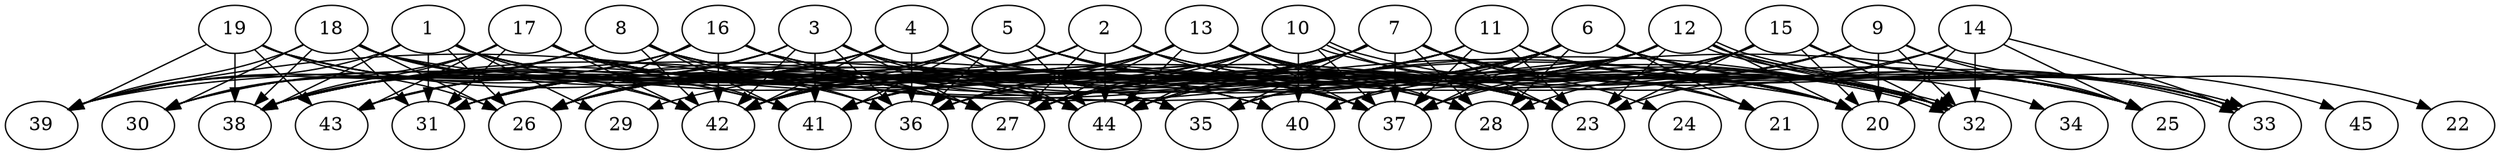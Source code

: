 // DAG (tier=3-complex, mode=compute, n=45, ccr=0.456, fat=0.855, density=0.719, regular=0.250, jump=0.264, mindata=1048576, maxdata=16777216)
// DAG automatically generated by daggen at Sun Aug 24 16:33:34 2025
// /home/ermia/Project/Environments/daggen/bin/daggen --dot --ccr 0.456 --fat 0.855 --regular 0.250 --density 0.719 --jump 0.264 --mindata 1048576 --maxdata 16777216 -n 45 
digraph G {
  1 [size="273271658116620064", alpha="0.16", expect_size="136635829058310032"]
  1 -> 26 [size ="143014366281728"]
  1 -> 27 [size ="143014366281728"]
  1 -> 28 [size ="143014366281728"]
  1 -> 29 [size ="143014366281728"]
  1 -> 31 [size ="143014366281728"]
  1 -> 38 [size ="143014366281728"]
  1 -> 39 [size ="143014366281728"]
  1 -> 40 [size ="143014366281728"]
  1 -> 42 [size ="143014366281728"]
  1 -> 44 [size ="143014366281728"]
  2 [size="2927447317730557952", alpha="0.19", expect_size="1463723658865278976"]
  2 -> 20 [size ="16371282870272"]
  2 -> 27 [size ="16371282870272"]
  2 -> 31 [size ="16371282870272"]
  2 -> 32 [size ="16371282870272"]
  2 -> 37 [size ="16371282870272"]
  2 -> 38 [size ="16371282870272"]
  2 -> 42 [size ="16371282870272"]
  2 -> 44 [size ="16371282870272"]
  3 [size="647114847596466", alpha="0.00", expect_size="323557423798233"]
  3 -> 23 [size ="10372882890752"]
  3 -> 27 [size ="10372882890752"]
  3 -> 31 [size ="10372882890752"]
  3 -> 36 [size ="10372882890752"]
  3 -> 37 [size ="10372882890752"]
  3 -> 38 [size ="10372882890752"]
  3 -> 41 [size ="10372882890752"]
  3 -> 42 [size ="10372882890752"]
  3 -> 43 [size ="10372882890752"]
  3 -> 44 [size ="10372882890752"]
  4 [size="458625092887232118784", alpha="0.06", expect_size="229312546443616059392"]
  4 -> 23 [size ="475767964172288"]
  4 -> 26 [size ="475767964172288"]
  4 -> 28 [size ="475767964172288"]
  4 -> 30 [size ="475767964172288"]
  4 -> 32 [size ="475767964172288"]
  4 -> 36 [size ="475767964172288"]
  4 -> 37 [size ="475767964172288"]
  4 -> 38 [size ="475767964172288"]
  4 -> 42 [size ="475767964172288"]
  4 -> 43 [size ="475767964172288"]
  4 -> 44 [size ="475767964172288"]
  5 [size="84826191818472320", alpha="0.19", expect_size="42413095909236160"]
  5 -> 21 [size ="163438571552768"]
  5 -> 23 [size ="163438571552768"]
  5 -> 26 [size ="163438571552768"]
  5 -> 32 [size ="163438571552768"]
  5 -> 36 [size ="163438571552768"]
  5 -> 37 [size ="163438571552768"]
  5 -> 38 [size ="163438571552768"]
  5 -> 41 [size ="163438571552768"]
  5 -> 42 [size ="163438571552768"]
  5 -> 43 [size ="163438571552768"]
  5 -> 44 [size ="163438571552768"]
  6 [size="480400103107481856", alpha="0.19", expect_size="240200051553740928"]
  6 -> 21 [size ="203884278579200"]
  6 -> 25 [size ="203884278579200"]
  6 -> 27 [size ="203884278579200"]
  6 -> 28 [size ="203884278579200"]
  6 -> 31 [size ="203884278579200"]
  6 -> 32 [size ="203884278579200"]
  6 -> 33 [size ="203884278579200"]
  6 -> 35 [size ="203884278579200"]
  6 -> 37 [size ="203884278579200"]
  6 -> 40 [size ="203884278579200"]
  6 -> 42 [size ="203884278579200"]
  6 -> 44 [size ="203884278579200"]
  7 [size="1680771769950162386944", alpha="0.01", expect_size="840385884975081193472"]
  7 -> 20 [size ="1130912880263168"]
  7 -> 21 [size ="1130912880263168"]
  7 -> 23 [size ="1130912880263168"]
  7 -> 24 [size ="1130912880263168"]
  7 -> 25 [size ="1130912880263168"]
  7 -> 27 [size ="1130912880263168"]
  7 -> 28 [size ="1130912880263168"]
  7 -> 29 [size ="1130912880263168"]
  7 -> 31 [size ="1130912880263168"]
  7 -> 32 [size ="1130912880263168"]
  7 -> 33 [size ="1130912880263168"]
  7 -> 35 [size ="1130912880263168"]
  7 -> 36 [size ="1130912880263168"]
  7 -> 37 [size ="1130912880263168"]
  7 -> 38 [size ="1130912880263168"]
  7 -> 41 [size ="1130912880263168"]
  7 -> 42 [size ="1130912880263168"]
  7 -> 44 [size ="1130912880263168"]
  8 [size="3853830099005838", alpha="0.07", expect_size="1926915049502919"]
  8 -> 20 [size ="91462704300032"]
  8 -> 30 [size ="91462704300032"]
  8 -> 32 [size ="91462704300032"]
  8 -> 36 [size ="91462704300032"]
  8 -> 37 [size ="91462704300032"]
  8 -> 38 [size ="91462704300032"]
  8 -> 39 [size ="91462704300032"]
  8 -> 41 [size ="91462704300032"]
  8 -> 42 [size ="91462704300032"]
  9 [size="9442843528866582", alpha="0.05", expect_size="4721421764433291"]
  9 -> 20 [size ="188233392586752"]
  9 -> 22 [size ="188233392586752"]
  9 -> 25 [size ="188233392586752"]
  9 -> 27 [size ="188233392586752"]
  9 -> 32 [size ="188233392586752"]
  9 -> 37 [size ="188233392586752"]
  9 -> 40 [size ="188233392586752"]
  9 -> 41 [size ="188233392586752"]
  10 [size="1967174372953226240", alpha="0.11", expect_size="983587186476613120"]
  10 -> 23 [size ="746905684410368"]
  10 -> 26 [size ="746905684410368"]
  10 -> 27 [size ="746905684410368"]
  10 -> 32 [size ="746905684410368"]
  10 -> 32 [size ="746905684410368"]
  10 -> 37 [size ="746905684410368"]
  10 -> 40 [size ="746905684410368"]
  10 -> 41 [size ="746905684410368"]
  10 -> 42 [size ="746905684410368"]
  10 -> 44 [size ="746905684410368"]
  11 [size="27049113512400624", alpha="0.05", expect_size="13524556756200312"]
  11 -> 20 [size ="1633146290307072"]
  11 -> 23 [size ="1633146290307072"]
  11 -> 25 [size ="1633146290307072"]
  11 -> 26 [size ="1633146290307072"]
  11 -> 27 [size ="1633146290307072"]
  11 -> 32 [size ="1633146290307072"]
  11 -> 33 [size ="1633146290307072"]
  11 -> 34 [size ="1633146290307072"]
  11 -> 37 [size ="1633146290307072"]
  11 -> 39 [size ="1633146290307072"]
  11 -> 41 [size ="1633146290307072"]
  11 -> 43 [size ="1633146290307072"]
  12 [size="777105550927686400", alpha="0.14", expect_size="388552775463843200"]
  12 -> 20 [size ="597409155514368"]
  12 -> 23 [size ="597409155514368"]
  12 -> 25 [size ="597409155514368"]
  12 -> 26 [size ="597409155514368"]
  12 -> 32 [size ="597409155514368"]
  12 -> 33 [size ="597409155514368"]
  12 -> 33 [size ="597409155514368"]
  12 -> 35 [size ="597409155514368"]
  12 -> 37 [size ="597409155514368"]
  12 -> 39 [size ="597409155514368"]
  12 -> 41 [size ="597409155514368"]
  12 -> 44 [size ="597409155514368"]
  12 -> 45 [size ="597409155514368"]
  13 [size="470603050631471038464", alpha="0.14", expect_size="235301525315735519232"]
  13 -> 20 [size ="484016104931328"]
  13 -> 23 [size ="484016104931328"]
  13 -> 25 [size ="484016104931328"]
  13 -> 26 [size ="484016104931328"]
  13 -> 27 [size ="484016104931328"]
  13 -> 28 [size ="484016104931328"]
  13 -> 36 [size ="484016104931328"]
  13 -> 37 [size ="484016104931328"]
  13 -> 38 [size ="484016104931328"]
  13 -> 42 [size ="484016104931328"]
  13 -> 44 [size ="484016104931328"]
  14 [size="6064724433794872", alpha="0.18", expect_size="3032362216897436"]
  14 -> 20 [size ="149812787806208"]
  14 -> 23 [size ="149812787806208"]
  14 -> 25 [size ="149812787806208"]
  14 -> 32 [size ="149812787806208"]
  14 -> 33 [size ="149812787806208"]
  14 -> 36 [size ="149812787806208"]
  15 [size="670646110827795447808", alpha="0.13", expect_size="335323055413897723904"]
  15 -> 20 [size ="612941359480832"]
  15 -> 23 [size ="612941359480832"]
  15 -> 25 [size ="612941359480832"]
  15 -> 27 [size ="612941359480832"]
  15 -> 28 [size ="612941359480832"]
  15 -> 32 [size ="612941359480832"]
  15 -> 33 [size ="612941359480832"]
  15 -> 35 [size ="612941359480832"]
  15 -> 42 [size ="612941359480832"]
  16 [size="1326398209502885376", alpha="0.15", expect_size="663199104751442688"]
  16 -> 20 [size ="625771441815552"]
  16 -> 23 [size ="625771441815552"]
  16 -> 25 [size ="625771441815552"]
  16 -> 26 [size ="625771441815552"]
  16 -> 27 [size ="625771441815552"]
  16 -> 30 [size ="625771441815552"]
  16 -> 38 [size ="625771441815552"]
  16 -> 39 [size ="625771441815552"]
  16 -> 42 [size ="625771441815552"]
  17 [size="7085173497659280", alpha="0.20", expect_size="3542586748829640"]
  17 -> 23 [size ="488614806945792"]
  17 -> 30 [size ="488614806945792"]
  17 -> 31 [size ="488614806945792"]
  17 -> 35 [size ="488614806945792"]
  17 -> 36 [size ="488614806945792"]
  17 -> 37 [size ="488614806945792"]
  17 -> 38 [size ="488614806945792"]
  17 -> 40 [size ="488614806945792"]
  17 -> 41 [size ="488614806945792"]
  17 -> 42 [size ="488614806945792"]
  17 -> 43 [size ="488614806945792"]
  18 [size="44494431092611944", alpha="0.17", expect_size="22247215546305972"]
  18 -> 20 [size ="2195802374012928"]
  18 -> 26 [size ="2195802374012928"]
  18 -> 27 [size ="2195802374012928"]
  18 -> 30 [size ="2195802374012928"]
  18 -> 31 [size ="2195802374012928"]
  18 -> 35 [size ="2195802374012928"]
  18 -> 38 [size ="2195802374012928"]
  18 -> 39 [size ="2195802374012928"]
  18 -> 41 [size ="2195802374012928"]
  18 -> 42 [size ="2195802374012928"]
  19 [size="5197571987658696", alpha="0.17", expect_size="2598785993829348"]
  19 -> 26 [size ="380622149255168"]
  19 -> 27 [size ="380622149255168"]
  19 -> 35 [size ="380622149255168"]
  19 -> 38 [size ="380622149255168"]
  19 -> 39 [size ="380622149255168"]
  19 -> 41 [size ="380622149255168"]
  19 -> 43 [size ="380622149255168"]
  20 [size="24685059798703552", alpha="0.18", expect_size="12342529899351776"]
  21 [size="28293352091944592", alpha="0.05", expect_size="14146676045972296"]
  22 [size="2671861276613409767424", alpha="0.06", expect_size="1335930638306704883712"]
  23 [size="524830725774055", alpha="0.11", expect_size="262415362887027"]
  24 [size="2276164381187940286464", alpha="0.04", expect_size="1138082190593970143232"]
  25 [size="5944062519139106816", alpha="0.01", expect_size="2972031259569553408"]
  26 [size="830397397656022286336", alpha="0.18", expect_size="415198698828011143168"]
  27 [size="2622481603188240678912", alpha="0.05", expect_size="1311240801594120339456"]
  28 [size="1211650063348787052544", alpha="0.13", expect_size="605825031674393526272"]
  29 [size="1723927821647516160", alpha="0.07", expect_size="861963910823758080"]
  30 [size="1297596128751484928", alpha="0.20", expect_size="648798064375742464"]
  31 [size="261695398885320672", alpha="0.19", expect_size="130847699442660336"]
  32 [size="905564781075138347008", alpha="0.12", expect_size="452782390537569173504"]
  33 [size="157265710607063936", alpha="0.14", expect_size="78632855303531968"]
  34 [size="44322013235526024", alpha="0.17", expect_size="22161006617763012"]
  35 [size="15710253506064060", alpha="0.01", expect_size="7855126753032030"]
  36 [size="1735198452633042944000", alpha="0.05", expect_size="867599226316521472000"]
  37 [size="942343632447531", alpha="0.19", expect_size="471171816223765"]
  38 [size="34456367824421896", alpha="0.20", expect_size="17228183912210948"]
  39 [size="3555460114334875648000", alpha="0.09", expect_size="1777730057167437824000"]
  40 [size="6532613292261419", alpha="0.12", expect_size="3266306646130709"]
  41 [size="1196798366335071488", alpha="0.10", expect_size="598399183167535744"]
  42 [size="312759398697748544", alpha="0.13", expect_size="156379699348874272"]
  43 [size="511153032696871744", alpha="0.00", expect_size="255576516348435872"]
  44 [size="2414442295571082240", alpha="0.17", expect_size="1207221147785541120"]
  45 [size="146824374155600768", alpha="0.18", expect_size="73412187077800384"]
}